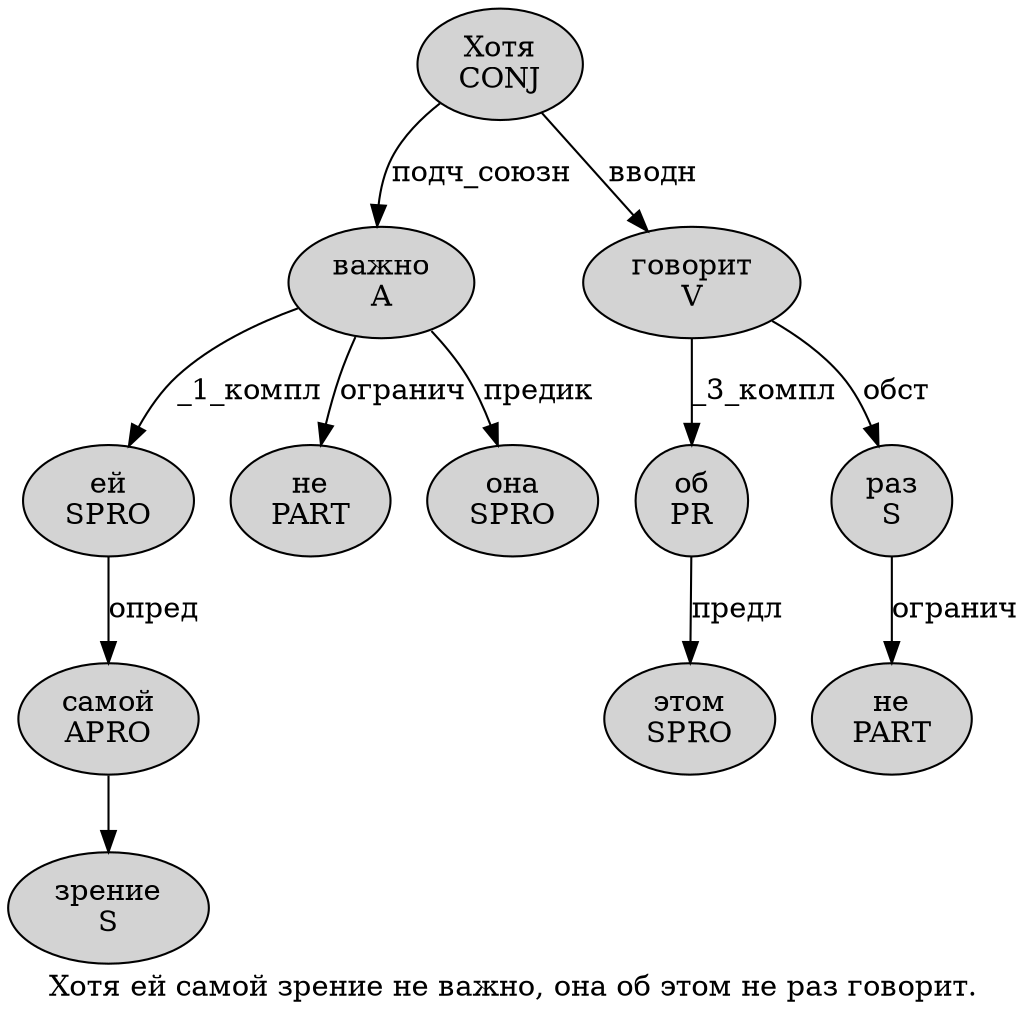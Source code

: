 digraph SENTENCE_452 {
	graph [label="Хотя ей самой зрение не важно, она об этом не раз говорит."]
	node [style=filled]
		0 [label="Хотя
CONJ" color="" fillcolor=lightgray penwidth=1 shape=ellipse]
		1 [label="ей
SPRO" color="" fillcolor=lightgray penwidth=1 shape=ellipse]
		2 [label="самой
APRO" color="" fillcolor=lightgray penwidth=1 shape=ellipse]
		3 [label="зрение
S" color="" fillcolor=lightgray penwidth=1 shape=ellipse]
		4 [label="не
PART" color="" fillcolor=lightgray penwidth=1 shape=ellipse]
		5 [label="важно
A" color="" fillcolor=lightgray penwidth=1 shape=ellipse]
		7 [label="она
SPRO" color="" fillcolor=lightgray penwidth=1 shape=ellipse]
		8 [label="об
PR" color="" fillcolor=lightgray penwidth=1 shape=ellipse]
		9 [label="этом
SPRO" color="" fillcolor=lightgray penwidth=1 shape=ellipse]
		10 [label="не
PART" color="" fillcolor=lightgray penwidth=1 shape=ellipse]
		11 [label="раз
S" color="" fillcolor=lightgray penwidth=1 shape=ellipse]
		12 [label="говорит
V" color="" fillcolor=lightgray penwidth=1 shape=ellipse]
			2 -> 3
			11 -> 10 [label="огранич"]
			0 -> 5 [label="подч_союзн"]
			0 -> 12 [label="вводн"]
			8 -> 9 [label="предл"]
			1 -> 2 [label="опред"]
			12 -> 8 [label="_3_компл"]
			12 -> 11 [label="обст"]
			5 -> 1 [label="_1_компл"]
			5 -> 4 [label="огранич"]
			5 -> 7 [label="предик"]
}